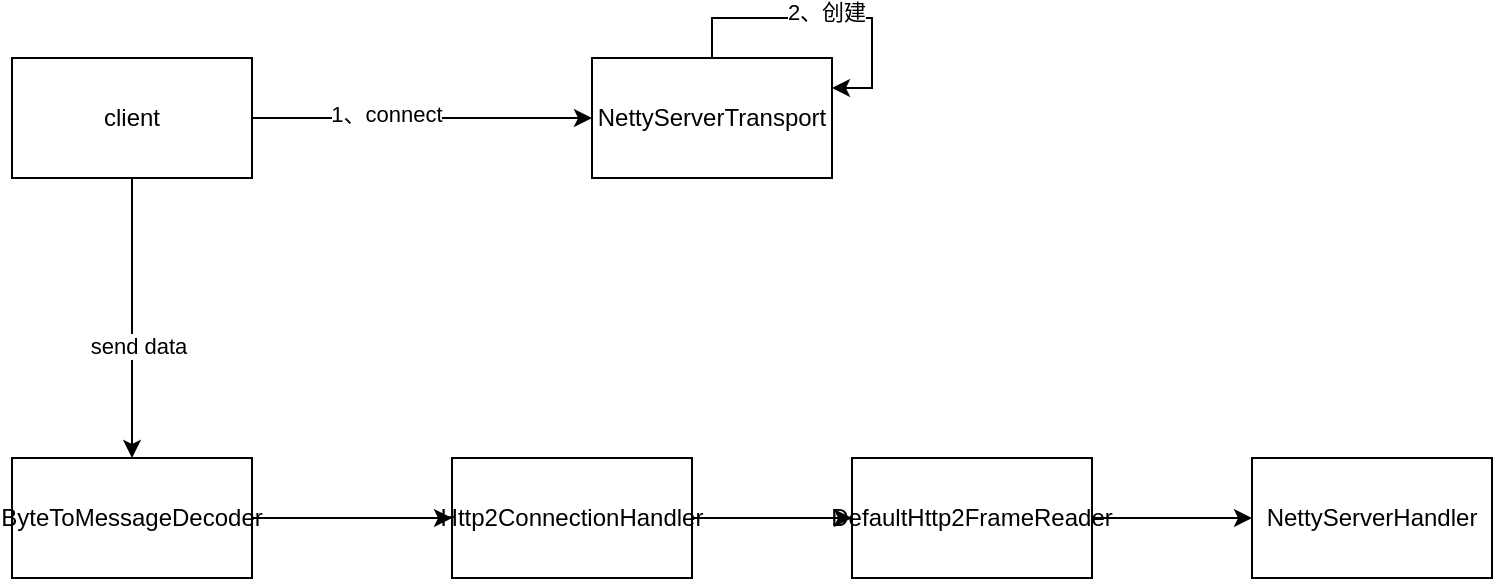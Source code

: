 <mxfile version="20.2.4" type="github">
  <diagram id="bzW8M-Hxgqbr8Wwr40zB" name="第 1 页">
    <mxGraphModel dx="1186" dy="653" grid="1" gridSize="10" guides="1" tooltips="1" connect="1" arrows="1" fold="1" page="1" pageScale="1" pageWidth="827" pageHeight="1169" math="0" shadow="0">
      <root>
        <mxCell id="0" />
        <mxCell id="1" parent="0" />
        <mxCell id="b7MyCga4G6APyc6734f0-4" style="edgeStyle=orthogonalEdgeStyle;rounded=0;orthogonalLoop=1;jettySize=auto;html=1;entryX=0;entryY=0.5;entryDx=0;entryDy=0;" edge="1" parent="1" source="b7MyCga4G6APyc6734f0-2" target="b7MyCga4G6APyc6734f0-3">
          <mxGeometry relative="1" as="geometry" />
        </mxCell>
        <mxCell id="b7MyCga4G6APyc6734f0-5" value="1、connect" style="edgeLabel;html=1;align=center;verticalAlign=middle;resizable=0;points=[];" vertex="1" connectable="0" parent="b7MyCga4G6APyc6734f0-4">
          <mxGeometry x="-0.212" y="2" relative="1" as="geometry">
            <mxPoint as="offset" />
          </mxGeometry>
        </mxCell>
        <mxCell id="b7MyCga4G6APyc6734f0-6" style="edgeStyle=orthogonalEdgeStyle;rounded=0;orthogonalLoop=1;jettySize=auto;html=1;entryX=0.5;entryY=0;entryDx=0;entryDy=0;" edge="1" parent="1" source="b7MyCga4G6APyc6734f0-2" target="b7MyCga4G6APyc6734f0-10">
          <mxGeometry relative="1" as="geometry">
            <mxPoint x="200" y="360" as="targetPoint" />
          </mxGeometry>
        </mxCell>
        <mxCell id="b7MyCga4G6APyc6734f0-7" value="send data" style="edgeLabel;html=1;align=center;verticalAlign=middle;resizable=0;points=[];" vertex="1" connectable="0" parent="b7MyCga4G6APyc6734f0-6">
          <mxGeometry x="0.2" y="3" relative="1" as="geometry">
            <mxPoint as="offset" />
          </mxGeometry>
        </mxCell>
        <mxCell id="b7MyCga4G6APyc6734f0-2" value="client" style="whiteSpace=wrap;html=1;" vertex="1" parent="1">
          <mxGeometry x="140" y="170" width="120" height="60" as="geometry" />
        </mxCell>
        <mxCell id="b7MyCga4G6APyc6734f0-3" value="NettyServerTransport" style="whiteSpace=wrap;html=1;" vertex="1" parent="1">
          <mxGeometry x="430" y="170" width="120" height="60" as="geometry" />
        </mxCell>
        <mxCell id="b7MyCga4G6APyc6734f0-8" style="edgeStyle=orthogonalEdgeStyle;rounded=0;orthogonalLoop=1;jettySize=auto;html=1;entryX=1;entryY=0.25;entryDx=0;entryDy=0;" edge="1" parent="1" source="b7MyCga4G6APyc6734f0-3" target="b7MyCga4G6APyc6734f0-3">
          <mxGeometry relative="1" as="geometry" />
        </mxCell>
        <mxCell id="b7MyCga4G6APyc6734f0-9" value="2、创建" style="edgeLabel;html=1;align=center;verticalAlign=middle;resizable=0;points=[];" vertex="1" connectable="0" parent="b7MyCga4G6APyc6734f0-8">
          <mxGeometry x="-0.006" y="3" relative="1" as="geometry">
            <mxPoint as="offset" />
          </mxGeometry>
        </mxCell>
        <mxCell id="b7MyCga4G6APyc6734f0-14" style="edgeStyle=orthogonalEdgeStyle;rounded=0;orthogonalLoop=1;jettySize=auto;html=1;" edge="1" parent="1" source="b7MyCga4G6APyc6734f0-10" target="b7MyCga4G6APyc6734f0-11">
          <mxGeometry relative="1" as="geometry" />
        </mxCell>
        <mxCell id="b7MyCga4G6APyc6734f0-10" value="ByteToMessageDecoder" style="whiteSpace=wrap;html=1;" vertex="1" parent="1">
          <mxGeometry x="140" y="370" width="120" height="60" as="geometry" />
        </mxCell>
        <mxCell id="b7MyCga4G6APyc6734f0-15" style="edgeStyle=orthogonalEdgeStyle;rounded=0;orthogonalLoop=1;jettySize=auto;html=1;entryX=0;entryY=0.5;entryDx=0;entryDy=0;" edge="1" parent="1" source="b7MyCga4G6APyc6734f0-11" target="b7MyCga4G6APyc6734f0-12">
          <mxGeometry relative="1" as="geometry" />
        </mxCell>
        <mxCell id="b7MyCga4G6APyc6734f0-11" value="Http2ConnectionHandler" style="whiteSpace=wrap;html=1;" vertex="1" parent="1">
          <mxGeometry x="360" y="370" width="120" height="60" as="geometry" />
        </mxCell>
        <mxCell id="b7MyCga4G6APyc6734f0-16" style="edgeStyle=orthogonalEdgeStyle;rounded=0;orthogonalLoop=1;jettySize=auto;html=1;entryX=0;entryY=0.5;entryDx=0;entryDy=0;" edge="1" parent="1" source="b7MyCga4G6APyc6734f0-12" target="b7MyCga4G6APyc6734f0-13">
          <mxGeometry relative="1" as="geometry" />
        </mxCell>
        <mxCell id="b7MyCga4G6APyc6734f0-12" value="DefaultHttp2FrameReader" style="whiteSpace=wrap;html=1;" vertex="1" parent="1">
          <mxGeometry x="560" y="370" width="120" height="60" as="geometry" />
        </mxCell>
        <mxCell id="b7MyCga4G6APyc6734f0-13" value="NettyServerHandler" style="whiteSpace=wrap;html=1;" vertex="1" parent="1">
          <mxGeometry x="760" y="370" width="120" height="60" as="geometry" />
        </mxCell>
      </root>
    </mxGraphModel>
  </diagram>
</mxfile>
